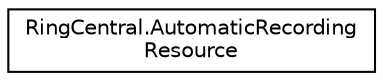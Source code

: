 digraph "Graphical Class Hierarchy"
{
 // LATEX_PDF_SIZE
  edge [fontname="Helvetica",fontsize="10",labelfontname="Helvetica",labelfontsize="10"];
  node [fontname="Helvetica",fontsize="10",shape=record];
  rankdir="LR";
  Node0 [label="RingCentral.AutomaticRecording\lResource",height=0.2,width=0.4,color="black", fillcolor="white", style="filled",URL="$classRingCentral_1_1AutomaticRecordingResource.html",tooltip=" "];
}

